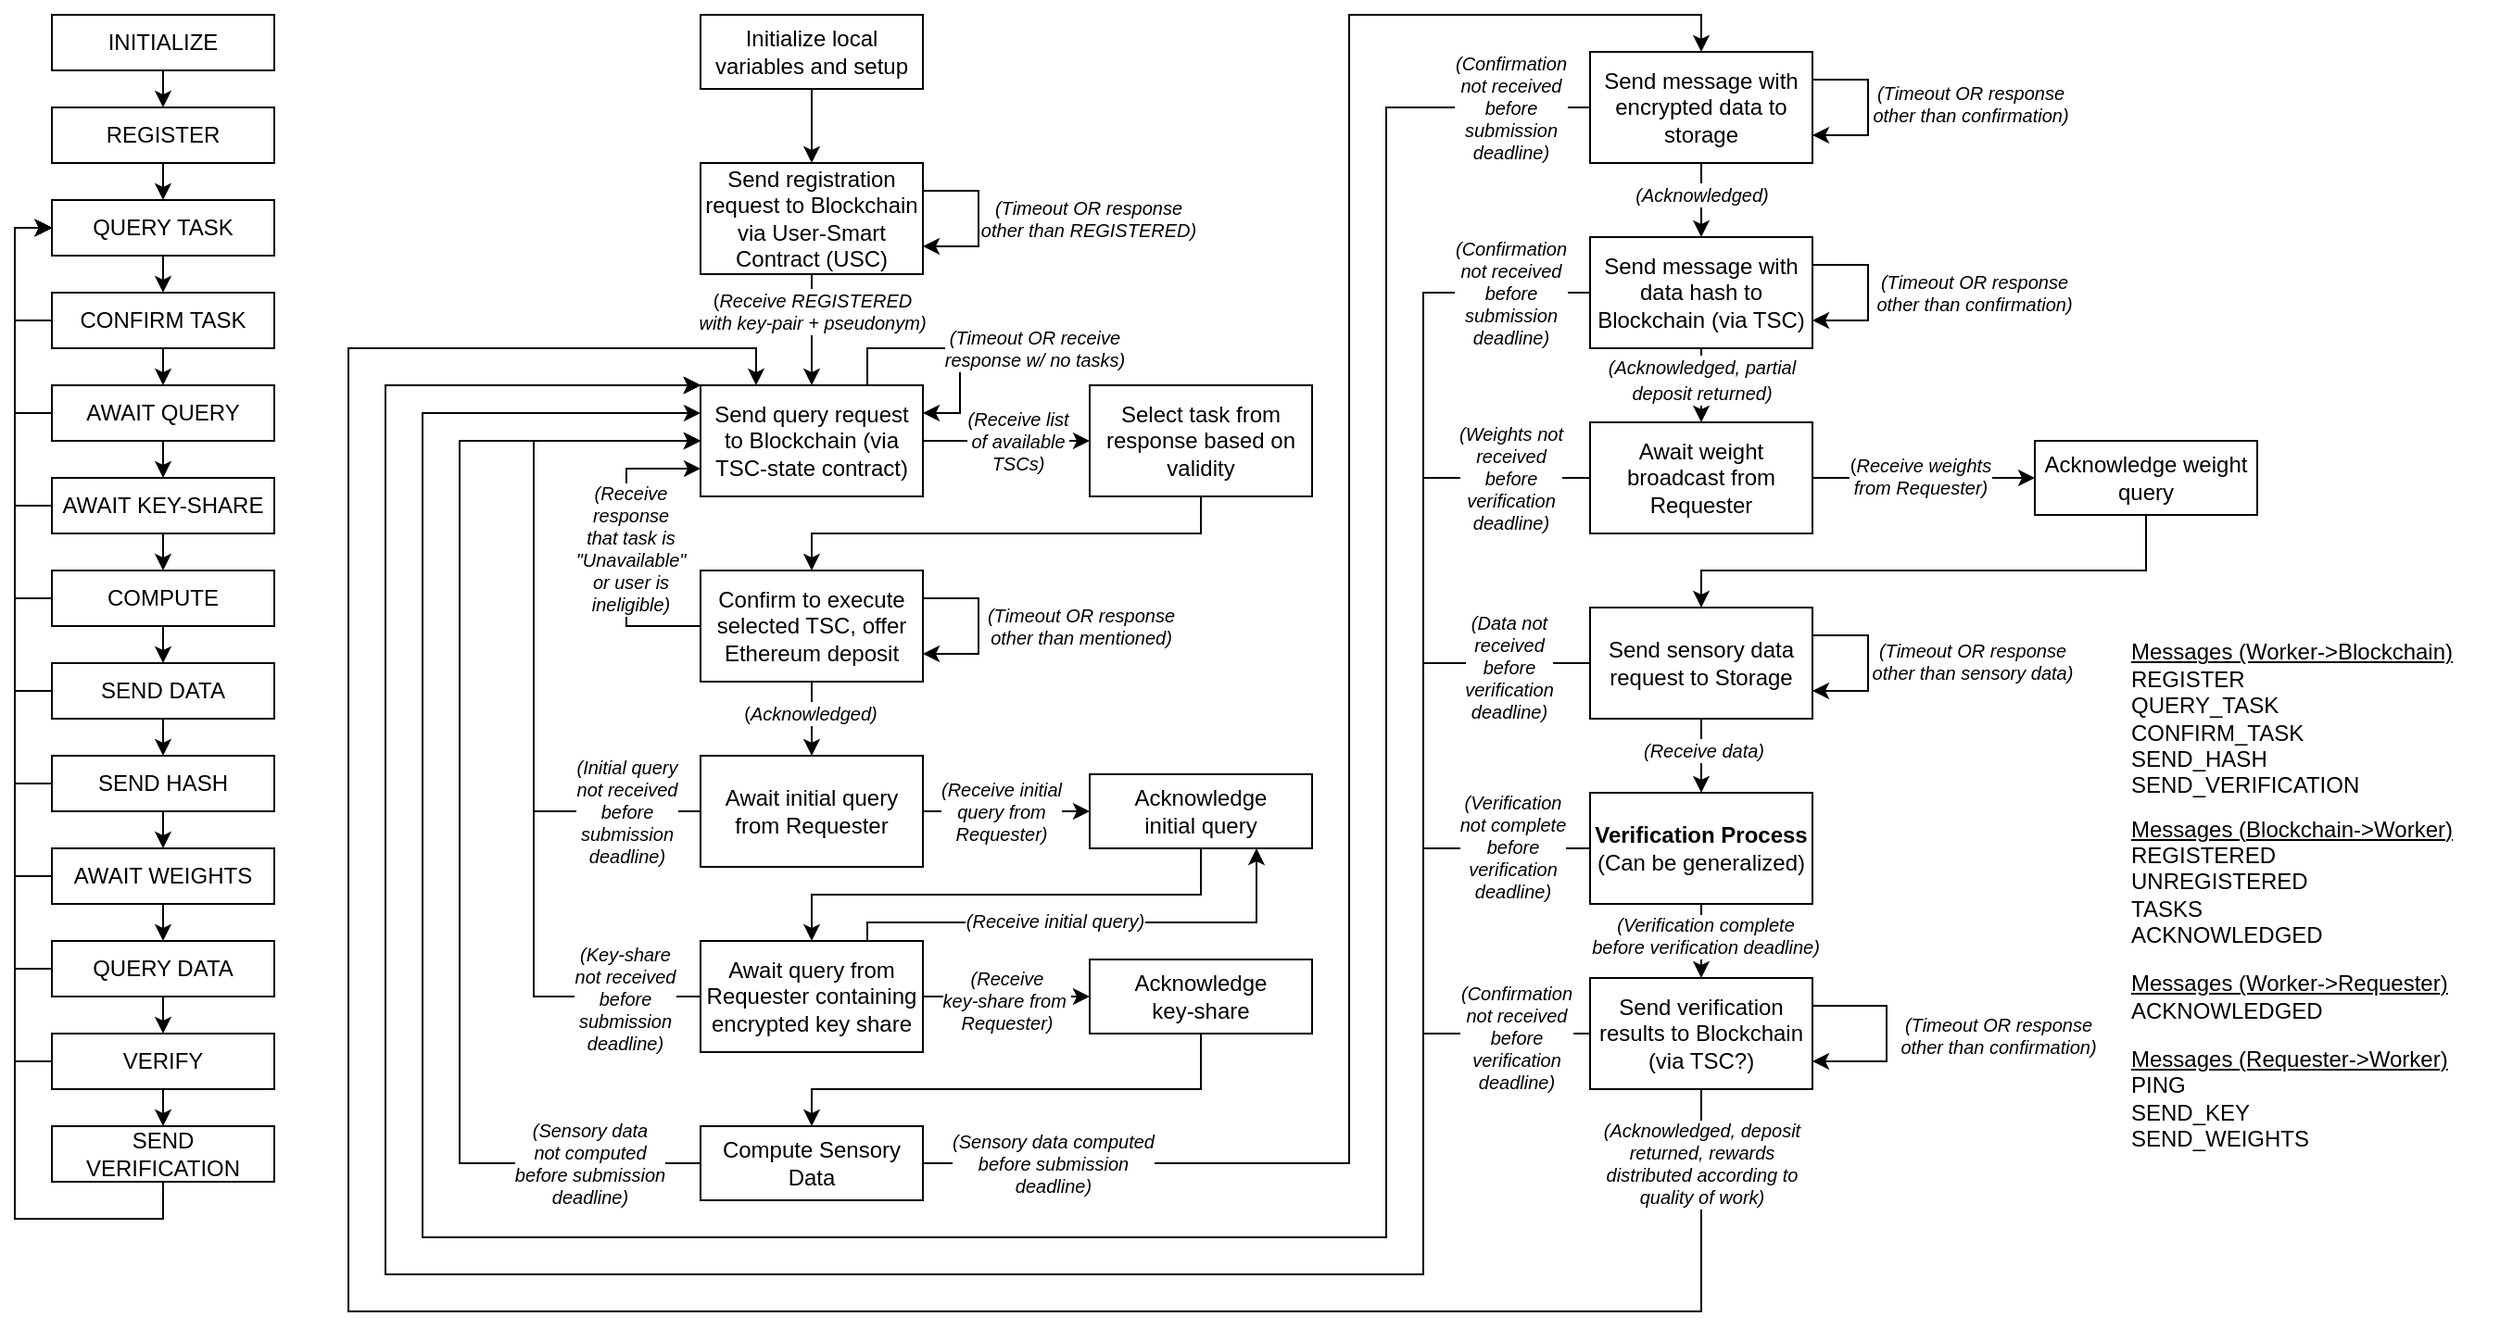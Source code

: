 <mxfile version="23.1.3" type="device">
  <diagram name="Page-1" id="bkfuRXXn7F634Q0itgpS">
    <mxGraphModel dx="1434" dy="746" grid="1" gridSize="10" guides="1" tooltips="1" connect="1" arrows="1" fold="1" page="1" pageScale="1" pageWidth="850" pageHeight="1100" math="0" shadow="0">
      <root>
        <mxCell id="0" />
        <mxCell id="1" parent="0" />
        <mxCell id="Ztz0KvG_AUk8K8EOmz-n-13" style="edgeStyle=orthogonalEdgeStyle;rounded=0;orthogonalLoop=1;jettySize=auto;html=1;exitX=0.5;exitY=1;exitDx=0;exitDy=0;entryX=0.5;entryY=0;entryDx=0;entryDy=0;" parent="1" source="Ztz0KvG_AUk8K8EOmz-n-1" target="Ztz0KvG_AUk8K8EOmz-n-2" edge="1">
          <mxGeometry relative="1" as="geometry" />
        </mxCell>
        <mxCell id="Ztz0KvG_AUk8K8EOmz-n-1" value="INITIALIZE" style="rounded=0;whiteSpace=wrap;html=1;" parent="1" vertex="1">
          <mxGeometry x="40" y="20" width="120" height="30" as="geometry" />
        </mxCell>
        <mxCell id="Ztz0KvG_AUk8K8EOmz-n-14" style="edgeStyle=orthogonalEdgeStyle;rounded=0;orthogonalLoop=1;jettySize=auto;html=1;exitX=0.5;exitY=1;exitDx=0;exitDy=0;entryX=0.5;entryY=0;entryDx=0;entryDy=0;" parent="1" source="Ztz0KvG_AUk8K8EOmz-n-2" target="Ztz0KvG_AUk8K8EOmz-n-3" edge="1">
          <mxGeometry relative="1" as="geometry" />
        </mxCell>
        <mxCell id="Ztz0KvG_AUk8K8EOmz-n-2" value="REGISTER" style="rounded=0;whiteSpace=wrap;html=1;" parent="1" vertex="1">
          <mxGeometry x="40" y="70" width="120" height="30" as="geometry" />
        </mxCell>
        <mxCell id="Ztz0KvG_AUk8K8EOmz-n-15" style="edgeStyle=orthogonalEdgeStyle;rounded=0;orthogonalLoop=1;jettySize=auto;html=1;exitX=0.5;exitY=1;exitDx=0;exitDy=0;entryX=0.5;entryY=0;entryDx=0;entryDy=0;" parent="1" source="Ztz0KvG_AUk8K8EOmz-n-3" edge="1">
          <mxGeometry relative="1" as="geometry">
            <mxPoint x="100.0" y="170" as="targetPoint" />
          </mxGeometry>
        </mxCell>
        <mxCell id="Ztz0KvG_AUk8K8EOmz-n-3" value="QUERY TASK" style="rounded=0;whiteSpace=wrap;html=1;" parent="1" vertex="1">
          <mxGeometry x="40" y="120" width="120" height="30" as="geometry" />
        </mxCell>
        <mxCell id="Ztz0KvG_AUk8K8EOmz-n-17" style="edgeStyle=orthogonalEdgeStyle;rounded=0;orthogonalLoop=1;jettySize=auto;html=1;exitX=0.5;exitY=1;exitDx=0;exitDy=0;entryX=0.5;entryY=0;entryDx=0;entryDy=0;" parent="1" source="Ztz0KvG_AUk8K8EOmz-n-5" target="Ztz0KvG_AUk8K8EOmz-n-6" edge="1">
          <mxGeometry relative="1" as="geometry" />
        </mxCell>
        <mxCell id="Ztz0KvG_AUk8K8EOmz-n-211" style="edgeStyle=orthogonalEdgeStyle;rounded=0;orthogonalLoop=1;jettySize=auto;html=1;exitX=0;exitY=0.5;exitDx=0;exitDy=0;entryX=0;entryY=0.5;entryDx=0;entryDy=0;" parent="1" source="Ztz0KvG_AUk8K8EOmz-n-5" target="Ztz0KvG_AUk8K8EOmz-n-3" edge="1">
          <mxGeometry relative="1" as="geometry" />
        </mxCell>
        <mxCell id="Ztz0KvG_AUk8K8EOmz-n-5" value="CONFIRM TASK" style="rounded=0;whiteSpace=wrap;html=1;" parent="1" vertex="1">
          <mxGeometry x="40" y="170" width="120" height="30" as="geometry" />
        </mxCell>
        <mxCell id="Ztz0KvG_AUk8K8EOmz-n-18" style="edgeStyle=orthogonalEdgeStyle;rounded=0;orthogonalLoop=1;jettySize=auto;html=1;exitX=0.5;exitY=1;exitDx=0;exitDy=0;entryX=0.5;entryY=0;entryDx=0;entryDy=0;" parent="1" source="Ztz0KvG_AUk8K8EOmz-n-6" edge="1">
          <mxGeometry relative="1" as="geometry">
            <mxPoint x="100" y="270" as="targetPoint" />
          </mxGeometry>
        </mxCell>
        <mxCell id="Ztz0KvG_AUk8K8EOmz-n-212" style="edgeStyle=orthogonalEdgeStyle;rounded=0;orthogonalLoop=1;jettySize=auto;html=1;exitX=0;exitY=0.5;exitDx=0;exitDy=0;entryX=0;entryY=0.5;entryDx=0;entryDy=0;" parent="1" source="Ztz0KvG_AUk8K8EOmz-n-6" target="Ztz0KvG_AUk8K8EOmz-n-3" edge="1">
          <mxGeometry relative="1" as="geometry" />
        </mxCell>
        <mxCell id="Ztz0KvG_AUk8K8EOmz-n-6" value="AWAIT QUERY" style="rounded=0;whiteSpace=wrap;html=1;" parent="1" vertex="1">
          <mxGeometry x="40" y="220" width="120" height="30" as="geometry" />
        </mxCell>
        <mxCell id="Ztz0KvG_AUk8K8EOmz-n-36" value="" style="edgeStyle=orthogonalEdgeStyle;rounded=0;orthogonalLoop=1;jettySize=auto;html=1;" parent="1" source="Ztz0KvG_AUk8K8EOmz-n-24" target="Ztz0KvG_AUk8K8EOmz-n-25" edge="1">
          <mxGeometry relative="1" as="geometry" />
        </mxCell>
        <mxCell id="Ztz0KvG_AUk8K8EOmz-n-24" value="Initialize local variables and setup" style="rounded=0;whiteSpace=wrap;html=1;" parent="1" vertex="1">
          <mxGeometry x="390" y="20" width="120" height="40" as="geometry" />
        </mxCell>
        <mxCell id="Ztz0KvG_AUk8K8EOmz-n-32" value="" style="edgeStyle=orthogonalEdgeStyle;rounded=0;orthogonalLoop=1;jettySize=auto;html=1;" parent="1" source="Ztz0KvG_AUk8K8EOmz-n-25" target="Ztz0KvG_AUk8K8EOmz-n-26" edge="1">
          <mxGeometry relative="1" as="geometry" />
        </mxCell>
        <mxCell id="Ztz0KvG_AUk8K8EOmz-n-33" value="&lt;div&gt;&lt;font style=&quot;font-size: 10px;&quot;&gt;(&lt;i&gt;Receive REGISTERED&lt;br&gt;&lt;/i&gt;&lt;/font&gt;&lt;/div&gt;&lt;div style=&quot;font-size: 10px;&quot;&gt;&lt;font style=&quot;font-size: 10px;&quot;&gt;&lt;i&gt;with key-pair + pseudonym)&lt;/i&gt;&lt;/font&gt;&lt;/div&gt;" style="edgeLabel;html=1;align=center;verticalAlign=middle;resizable=0;points=[];" parent="Ztz0KvG_AUk8K8EOmz-n-32" vertex="1" connectable="0">
          <mxGeometry x="0.15" y="-1" relative="1" as="geometry">
            <mxPoint x="1" y="-15" as="offset" />
          </mxGeometry>
        </mxCell>
        <mxCell id="Ztz0KvG_AUk8K8EOmz-n-25" value="Send registration request to Blockchain via User-Smart Contract (USC)" style="rounded=0;whiteSpace=wrap;html=1;" parent="1" vertex="1">
          <mxGeometry x="390" y="100" width="120" height="60" as="geometry" />
        </mxCell>
        <mxCell id="Ztz0KvG_AUk8K8EOmz-n-44" value="" style="edgeStyle=orthogonalEdgeStyle;rounded=0;orthogonalLoop=1;jettySize=auto;html=1;" parent="1" source="Ztz0KvG_AUk8K8EOmz-n-26" target="Ztz0KvG_AUk8K8EOmz-n-43" edge="1">
          <mxGeometry relative="1" as="geometry" />
        </mxCell>
        <mxCell id="Ztz0KvG_AUk8K8EOmz-n-46" value="&lt;div style=&quot;font-size: 10px;&quot;&gt;&lt;i&gt;&lt;font style=&quot;font-size: 10px;&quot;&gt;(Receive list &lt;br&gt;&lt;/font&gt;&lt;/i&gt;&lt;/div&gt;&lt;div style=&quot;font-size: 10px;&quot;&gt;&lt;i&gt;&lt;font style=&quot;font-size: 10px;&quot;&gt;of available &lt;br&gt;&lt;/font&gt;&lt;/i&gt;&lt;/div&gt;&lt;div style=&quot;font-size: 10px;&quot;&gt;&lt;i&gt;&lt;font style=&quot;font-size: 10px;&quot;&gt;TSCs)&lt;/font&gt;&lt;/i&gt;&lt;/div&gt;" style="edgeLabel;html=1;align=center;verticalAlign=middle;resizable=0;points=[];" parent="Ztz0KvG_AUk8K8EOmz-n-44" vertex="1" connectable="0">
          <mxGeometry x="-0.219" relative="1" as="geometry">
            <mxPoint x="16" as="offset" />
          </mxGeometry>
        </mxCell>
        <mxCell id="Ztz0KvG_AUk8K8EOmz-n-26" value="Send query request to Blockchain (via TSC-state contract)" style="rounded=0;whiteSpace=wrap;html=1;" parent="1" vertex="1">
          <mxGeometry x="390" y="220" width="120" height="60" as="geometry" />
        </mxCell>
        <mxCell id="Ztz0KvG_AUk8K8EOmz-n-50" style="edgeStyle=orthogonalEdgeStyle;rounded=0;orthogonalLoop=1;jettySize=auto;html=1;exitX=0;exitY=0.5;exitDx=0;exitDy=0;entryX=0;entryY=0.75;entryDx=0;entryDy=0;" parent="1" source="Ztz0KvG_AUk8K8EOmz-n-27" target="Ztz0KvG_AUk8K8EOmz-n-26" edge="1">
          <mxGeometry relative="1" as="geometry">
            <mxPoint x="410" y="350" as="sourcePoint" />
            <mxPoint x="410" y="250" as="targetPoint" />
            <Array as="points">
              <mxPoint x="350" y="350" />
              <mxPoint x="350" y="265" />
            </Array>
          </mxGeometry>
        </mxCell>
        <mxCell id="Ztz0KvG_AUk8K8EOmz-n-51" value="&lt;div style=&quot;font-size: 10px;&quot;&gt;&lt;i&gt;&lt;font style=&quot;font-size: 10px;&quot;&gt;(Receive&lt;/font&gt;&lt;/i&gt;&lt;/div&gt;&lt;div style=&quot;font-size: 10px;&quot;&gt;&lt;i&gt;&lt;font style=&quot;font-size: 10px;&quot;&gt;response&lt;br&gt;&lt;/font&gt;&lt;/i&gt;&lt;/div&gt;&lt;div style=&quot;font-size: 10px;&quot;&gt;&lt;i&gt;&lt;font style=&quot;font-size: 10px;&quot;&gt;that task is&lt;/font&gt;&lt;/i&gt;&lt;/div&gt;&lt;div style=&quot;font-size: 10px;&quot;&gt;&lt;i&gt;&lt;font style=&quot;font-size: 10px;&quot;&gt;&quot;Unavailable&quot;&lt;/font&gt;&lt;/i&gt;&lt;/div&gt;&lt;div style=&quot;font-size: 10px;&quot;&gt;&lt;i&gt;&lt;font style=&quot;font-size: 10px;&quot;&gt;or user is&lt;/font&gt;&lt;/i&gt;&lt;/div&gt;&lt;div style=&quot;font-size: 10px;&quot;&gt;&lt;i&gt;&lt;font style=&quot;font-size: 10px;&quot;&gt;ineligible)&lt;br&gt;&lt;/font&gt;&lt;/i&gt;&lt;/div&gt;" style="edgeLabel;html=1;align=center;verticalAlign=middle;resizable=0;points=[];" parent="Ztz0KvG_AUk8K8EOmz-n-50" vertex="1" connectable="0">
          <mxGeometry x="-0.004" y="-2" relative="1" as="geometry">
            <mxPoint as="offset" />
          </mxGeometry>
        </mxCell>
        <mxCell id="Ztz0KvG_AUk8K8EOmz-n-58" style="edgeStyle=orthogonalEdgeStyle;rounded=0;orthogonalLoop=1;jettySize=auto;html=1;exitX=0.5;exitY=1;exitDx=0;exitDy=0;entryX=0.5;entryY=0;entryDx=0;entryDy=0;" parent="1" source="Ztz0KvG_AUk8K8EOmz-n-27" edge="1">
          <mxGeometry relative="1" as="geometry">
            <mxPoint x="450" y="420" as="targetPoint" />
          </mxGeometry>
        </mxCell>
        <mxCell id="Ztz0KvG_AUk8K8EOmz-n-61" value="&lt;div&gt;&lt;font style=&quot;font-size: 10px;&quot;&gt;(&lt;i&gt;Acknowledged)&lt;/i&gt;&lt;/font&gt;&lt;/div&gt;" style="edgeLabel;html=1;align=center;verticalAlign=middle;resizable=0;points=[];" parent="Ztz0KvG_AUk8K8EOmz-n-58" vertex="1" connectable="0">
          <mxGeometry x="-0.365" y="-1" relative="1" as="geometry">
            <mxPoint y="4" as="offset" />
          </mxGeometry>
        </mxCell>
        <mxCell id="Ztz0KvG_AUk8K8EOmz-n-27" value="Confirm to execute selected TSC, offer Ethereum deposit" style="rounded=0;whiteSpace=wrap;html=1;" parent="1" vertex="1">
          <mxGeometry x="390" y="320" width="120" height="60" as="geometry" />
        </mxCell>
        <mxCell id="Ztz0KvG_AUk8K8EOmz-n-34" style="edgeStyle=orthogonalEdgeStyle;rounded=0;orthogonalLoop=1;jettySize=auto;html=1;exitX=1;exitY=0.25;exitDx=0;exitDy=0;entryX=1;entryY=0.75;entryDx=0;entryDy=0;" parent="1" source="Ztz0KvG_AUk8K8EOmz-n-25" target="Ztz0KvG_AUk8K8EOmz-n-25" edge="1">
          <mxGeometry relative="1" as="geometry">
            <Array as="points">
              <mxPoint x="540" y="115" />
              <mxPoint x="540" y="145" />
            </Array>
          </mxGeometry>
        </mxCell>
        <mxCell id="Ztz0KvG_AUk8K8EOmz-n-35" value="&lt;div style=&quot;font-size: 10px;&quot;&gt;&lt;font style=&quot;font-size: 10px;&quot;&gt;&lt;i&gt;(Timeout OR response &lt;br&gt;&lt;/i&gt;&lt;/font&gt;&lt;/div&gt;&lt;div style=&quot;font-size: 10px;&quot;&gt;&lt;font style=&quot;font-size: 10px;&quot;&gt;&lt;i&gt;other than REGISTERED)&lt;br&gt;&lt;/i&gt;&lt;/font&gt;&lt;/div&gt;" style="edgeLabel;html=1;align=center;verticalAlign=middle;resizable=0;points=[];" parent="Ztz0KvG_AUk8K8EOmz-n-34" vertex="1" connectable="0">
          <mxGeometry x="-0.011" y="1" relative="1" as="geometry">
            <mxPoint x="58" as="offset" />
          </mxGeometry>
        </mxCell>
        <mxCell id="Ztz0KvG_AUk8K8EOmz-n-41" style="edgeStyle=orthogonalEdgeStyle;rounded=0;orthogonalLoop=1;jettySize=auto;html=1;exitX=0.75;exitY=0;exitDx=0;exitDy=0;entryX=1;entryY=0.25;entryDx=0;entryDy=0;" parent="1" source="Ztz0KvG_AUk8K8EOmz-n-26" target="Ztz0KvG_AUk8K8EOmz-n-26" edge="1">
          <mxGeometry relative="1" as="geometry">
            <Array as="points">
              <mxPoint x="480" y="200" />
              <mxPoint x="530" y="200" />
              <mxPoint x="530" y="235" />
            </Array>
          </mxGeometry>
        </mxCell>
        <mxCell id="Ztz0KvG_AUk8K8EOmz-n-42" value="&lt;div style=&quot;font-size: 10px;&quot;&gt;&lt;i&gt;&lt;font style=&quot;font-size: 10px;&quot;&gt;(Timeout OR receive&lt;br&gt;&lt;/font&gt;&lt;/i&gt;&lt;/div&gt;&lt;div style=&quot;font-size: 10px;&quot;&gt;&lt;i&gt;&lt;font style=&quot;font-size: 10px;&quot;&gt;response w/ no tasks)&lt;br&gt;&lt;/font&gt;&lt;/i&gt;&lt;/div&gt;" style="edgeLabel;html=1;align=center;verticalAlign=middle;resizable=0;points=[];" parent="Ztz0KvG_AUk8K8EOmz-n-41" vertex="1" connectable="0">
          <mxGeometry x="0.34" y="-4" relative="1" as="geometry">
            <mxPoint x="44" y="-14" as="offset" />
          </mxGeometry>
        </mxCell>
        <mxCell id="Ztz0KvG_AUk8K8EOmz-n-45" style="edgeStyle=orthogonalEdgeStyle;rounded=0;orthogonalLoop=1;jettySize=auto;html=1;exitX=0.5;exitY=1;exitDx=0;exitDy=0;entryX=0.5;entryY=0;entryDx=0;entryDy=0;" parent="1" source="Ztz0KvG_AUk8K8EOmz-n-43" target="Ztz0KvG_AUk8K8EOmz-n-27" edge="1">
          <mxGeometry relative="1" as="geometry" />
        </mxCell>
        <mxCell id="Ztz0KvG_AUk8K8EOmz-n-43" value="Select task from response based on validity" style="whiteSpace=wrap;html=1;rounded=0;" parent="1" vertex="1">
          <mxGeometry x="600" y="220" width="120" height="60" as="geometry" />
        </mxCell>
        <mxCell id="Ztz0KvG_AUk8K8EOmz-n-55" style="edgeStyle=orthogonalEdgeStyle;rounded=0;orthogonalLoop=1;jettySize=auto;html=1;exitX=1;exitY=0.25;exitDx=0;exitDy=0;entryX=1;entryY=0.75;entryDx=0;entryDy=0;" parent="1" source="Ztz0KvG_AUk8K8EOmz-n-27" target="Ztz0KvG_AUk8K8EOmz-n-27" edge="1">
          <mxGeometry relative="1" as="geometry">
            <Array as="points">
              <mxPoint x="540" y="335" />
              <mxPoint x="540" y="365" />
            </Array>
          </mxGeometry>
        </mxCell>
        <mxCell id="Ztz0KvG_AUk8K8EOmz-n-56" value="&lt;div style=&quot;font-size: 10px;&quot;&gt;&lt;font style=&quot;font-size: 10px;&quot;&gt;&lt;i&gt;(Timeout OR response &lt;br&gt;&lt;/i&gt;&lt;/font&gt;&lt;/div&gt;&lt;div style=&quot;font-size: 10px;&quot;&gt;&lt;font style=&quot;font-size: 10px;&quot;&gt;&lt;i&gt;other than mentioned)&lt;br&gt;&lt;/i&gt;&lt;/font&gt;&lt;/div&gt;" style="edgeLabel;html=1;align=center;verticalAlign=middle;resizable=0;points=[];" parent="Ztz0KvG_AUk8K8EOmz-n-55" vertex="1" connectable="0">
          <mxGeometry x="0.007" y="1" relative="1" as="geometry">
            <mxPoint x="54" y="-1" as="offset" />
          </mxGeometry>
        </mxCell>
        <mxCell id="Ztz0KvG_AUk8K8EOmz-n-142" style="edgeStyle=orthogonalEdgeStyle;rounded=0;orthogonalLoop=1;jettySize=auto;html=1;exitX=1;exitY=0.5;exitDx=0;exitDy=0;entryX=0;entryY=0.5;entryDx=0;entryDy=0;" parent="1" source="Ztz0KvG_AUk8K8EOmz-n-62" target="Ztz0KvG_AUk8K8EOmz-n-141" edge="1">
          <mxGeometry relative="1" as="geometry" />
        </mxCell>
        <mxCell id="Ztz0KvG_AUk8K8EOmz-n-143" value="&lt;div style=&quot;font-size: 10px;&quot;&gt;&lt;font style=&quot;font-size: 10px;&quot;&gt;&lt;i&gt;(Receive initial&lt;br&gt;&lt;/i&gt;&lt;/font&gt;&lt;/div&gt;&lt;div style=&quot;font-size: 10px;&quot;&gt;&lt;font style=&quot;font-size: 10px;&quot;&gt;&lt;i&gt;query from&lt;/i&gt;&lt;/font&gt;&lt;/div&gt;&lt;div style=&quot;font-size: 10px;&quot;&gt;&lt;font style=&quot;font-size: 10px;&quot;&gt;&lt;i&gt;Requester)&lt;br&gt;&lt;/i&gt;&lt;/font&gt;&lt;/div&gt;" style="edgeLabel;html=1;align=center;verticalAlign=middle;resizable=0;points=[];" parent="Ztz0KvG_AUk8K8EOmz-n-142" vertex="1" connectable="0">
          <mxGeometry x="-0.289" y="-1" relative="1" as="geometry">
            <mxPoint x="10" y="-1" as="offset" />
          </mxGeometry>
        </mxCell>
        <mxCell id="Ztz0KvG_AUk8K8EOmz-n-151" style="edgeStyle=orthogonalEdgeStyle;rounded=0;orthogonalLoop=1;jettySize=auto;html=1;exitX=0;exitY=0.5;exitDx=0;exitDy=0;entryX=0;entryY=0.5;entryDx=0;entryDy=0;" parent="1" source="Ztz0KvG_AUk8K8EOmz-n-62" target="Ztz0KvG_AUk8K8EOmz-n-26" edge="1">
          <mxGeometry relative="1" as="geometry">
            <Array as="points">
              <mxPoint x="300" y="450" />
              <mxPoint x="300" y="250" />
            </Array>
          </mxGeometry>
        </mxCell>
        <mxCell id="Ztz0KvG_AUk8K8EOmz-n-62" value="&lt;div&gt;Await initial query from Requester&lt;br&gt;&lt;/div&gt;" style="rounded=0;whiteSpace=wrap;html=1;" parent="1" vertex="1">
          <mxGeometry x="390" y="420" width="120" height="60" as="geometry" />
        </mxCell>
        <mxCell id="Ztz0KvG_AUk8K8EOmz-n-122" style="edgeStyle=orthogonalEdgeStyle;rounded=0;orthogonalLoop=1;jettySize=auto;html=1;exitX=1;exitY=0.5;exitDx=0;exitDy=0;entryX=0.5;entryY=0;entryDx=0;entryDy=0;" parent="1" source="Ztz0KvG_AUk8K8EOmz-n-72" target="Ztz0KvG_AUk8K8EOmz-n-75" edge="1">
          <mxGeometry relative="1" as="geometry">
            <Array as="points">
              <mxPoint x="740" y="640" />
              <mxPoint x="740" y="20" />
              <mxPoint x="930" y="20" />
            </Array>
          </mxGeometry>
        </mxCell>
        <mxCell id="Ztz0KvG_AUk8K8EOmz-n-163" value="&lt;div style=&quot;font-size: 10px;&quot;&gt;&lt;font style=&quot;font-size: 10px;&quot;&gt;&lt;i&gt;(Sensory data computed &lt;br&gt;&lt;/i&gt;&lt;/font&gt;&lt;/div&gt;&lt;div style=&quot;font-size: 10px;&quot;&gt;&lt;font style=&quot;font-size: 10px;&quot;&gt;&lt;i&gt;before submission&lt;/i&gt;&lt;/font&gt;&lt;/div&gt;&lt;div style=&quot;font-size: 10px;&quot;&gt;&lt;font style=&quot;font-size: 10px;&quot;&gt;&lt;i&gt;deadline)&lt;br&gt;&lt;/i&gt;&lt;/font&gt;&lt;/div&gt;" style="edgeLabel;html=1;align=center;verticalAlign=middle;resizable=0;points=[];" parent="Ztz0KvG_AUk8K8EOmz-n-122" vertex="1" connectable="0">
          <mxGeometry x="-0.864" y="-1" relative="1" as="geometry">
            <mxPoint x="-2" y="-1" as="offset" />
          </mxGeometry>
        </mxCell>
        <mxCell id="Ztz0KvG_AUk8K8EOmz-n-161" style="edgeStyle=orthogonalEdgeStyle;rounded=0;orthogonalLoop=1;jettySize=auto;html=1;exitX=0;exitY=0.5;exitDx=0;exitDy=0;entryX=0;entryY=0.5;entryDx=0;entryDy=0;" parent="1" source="Ztz0KvG_AUk8K8EOmz-n-72" target="Ztz0KvG_AUk8K8EOmz-n-26" edge="1">
          <mxGeometry relative="1" as="geometry">
            <Array as="points">
              <mxPoint x="260" y="640" />
              <mxPoint x="260" y="250" />
            </Array>
          </mxGeometry>
        </mxCell>
        <mxCell id="Ztz0KvG_AUk8K8EOmz-n-162" value="&lt;div style=&quot;font-size: 10px;&quot;&gt;&lt;font style=&quot;font-size: 10px;&quot;&gt;&lt;i&gt;(Sensory data &lt;br&gt;&lt;/i&gt;&lt;/font&gt;&lt;/div&gt;&lt;div style=&quot;font-size: 10px;&quot;&gt;&lt;font style=&quot;font-size: 10px;&quot;&gt;&lt;i&gt;not computed&lt;/i&gt;&lt;/font&gt;&lt;/div&gt;&lt;div style=&quot;font-size: 10px;&quot;&gt;&lt;font style=&quot;font-size: 10px;&quot;&gt;&lt;i&gt;before submission&lt;/i&gt;&lt;/font&gt;&lt;/div&gt;&lt;div style=&quot;font-size: 10px;&quot;&gt;&lt;font style=&quot;font-size: 10px;&quot;&gt;&lt;i&gt;deadline)&lt;br&gt;&lt;/i&gt;&lt;/font&gt;&lt;/div&gt;" style="edgeLabel;html=1;align=center;verticalAlign=middle;resizable=0;points=[];" parent="Ztz0KvG_AUk8K8EOmz-n-161" vertex="1" connectable="0">
          <mxGeometry x="0.098" y="-1" relative="1" as="geometry">
            <mxPoint x="69" y="227" as="offset" />
          </mxGeometry>
        </mxCell>
        <mxCell id="Ztz0KvG_AUk8K8EOmz-n-72" value="Compute Sensory Data" style="rounded=0;whiteSpace=wrap;html=1;" parent="1" vertex="1">
          <mxGeometry x="390" y="620" width="120" height="40" as="geometry" />
        </mxCell>
        <mxCell id="Ztz0KvG_AUk8K8EOmz-n-84" style="edgeStyle=orthogonalEdgeStyle;rounded=0;orthogonalLoop=1;jettySize=auto;html=1;exitX=0.5;exitY=1;exitDx=0;exitDy=0;entryX=0.5;entryY=0;entryDx=0;entryDy=0;" parent="1" source="Ztz0KvG_AUk8K8EOmz-n-75" target="Ztz0KvG_AUk8K8EOmz-n-83" edge="1">
          <mxGeometry relative="1" as="geometry" />
        </mxCell>
        <mxCell id="Ztz0KvG_AUk8K8EOmz-n-85" value="&lt;div&gt;&lt;font style=&quot;font-size: 10px;&quot;&gt;&lt;i&gt;(Acknowledged)&lt;br&gt;&lt;/i&gt;&lt;/font&gt;&lt;/div&gt;" style="edgeLabel;html=1;align=center;verticalAlign=middle;resizable=0;points=[];" parent="Ztz0KvG_AUk8K8EOmz-n-84" vertex="1" connectable="0">
          <mxGeometry x="-0.019" y="-2" relative="1" as="geometry">
            <mxPoint x="2" y="-3" as="offset" />
          </mxGeometry>
        </mxCell>
        <mxCell id="Ztz0KvG_AUk8K8EOmz-n-165" style="edgeStyle=orthogonalEdgeStyle;rounded=0;orthogonalLoop=1;jettySize=auto;html=1;exitX=0;exitY=0.5;exitDx=0;exitDy=0;entryX=0;entryY=0.25;entryDx=0;entryDy=0;" parent="1" source="Ztz0KvG_AUk8K8EOmz-n-75" target="Ztz0KvG_AUk8K8EOmz-n-26" edge="1">
          <mxGeometry relative="1" as="geometry">
            <Array as="points">
              <mxPoint x="760" y="70" />
              <mxPoint x="760" y="680" />
              <mxPoint x="240" y="680" />
              <mxPoint x="240" y="235" />
            </Array>
          </mxGeometry>
        </mxCell>
        <mxCell id="Ztz0KvG_AUk8K8EOmz-n-166" value="&lt;div style=&quot;font-size: 10px;&quot;&gt;&lt;font style=&quot;font-size: 10px;&quot;&gt;&lt;i&gt;(Confirmation&lt;/i&gt;&lt;/font&gt;&lt;/div&gt;&lt;div style=&quot;font-size: 10px;&quot;&gt;&lt;font style=&quot;font-size: 10px;&quot;&gt;&lt;i&gt;not received&lt;/i&gt;&lt;/font&gt;&lt;/div&gt;&lt;div style=&quot;font-size: 10px;&quot;&gt;&lt;font style=&quot;font-size: 10px;&quot;&gt;&lt;i&gt;before&lt;/i&gt;&lt;/font&gt;&lt;/div&gt;&lt;div style=&quot;font-size: 10px;&quot;&gt;&lt;font style=&quot;font-size: 10px;&quot;&gt;&lt;i&gt;submission&lt;/i&gt;&lt;/font&gt;&lt;/div&gt;&lt;div style=&quot;font-size: 10px;&quot;&gt;&lt;font style=&quot;font-size: 10px;&quot;&gt;&lt;i&gt;deadline)&lt;br&gt;&lt;/i&gt;&lt;/font&gt;&lt;/div&gt;" style="edgeLabel;html=1;align=center;verticalAlign=middle;resizable=0;points=[];" parent="Ztz0KvG_AUk8K8EOmz-n-165" vertex="1" connectable="0">
          <mxGeometry x="-0.952" y="-3" relative="1" as="geometry">
            <mxPoint x="1" y="3" as="offset" />
          </mxGeometry>
        </mxCell>
        <mxCell id="Ztz0KvG_AUk8K8EOmz-n-75" value="Send message with encrypted data to storage" style="rounded=0;whiteSpace=wrap;html=1;" parent="1" vertex="1">
          <mxGeometry x="870" y="40" width="120" height="60" as="geometry" />
        </mxCell>
        <mxCell id="Ztz0KvG_AUk8K8EOmz-n-78" style="edgeStyle=orthogonalEdgeStyle;rounded=0;orthogonalLoop=1;jettySize=auto;html=1;exitX=1;exitY=0.25;exitDx=0;exitDy=0;entryX=1;entryY=0.75;entryDx=0;entryDy=0;" parent="1" source="Ztz0KvG_AUk8K8EOmz-n-75" target="Ztz0KvG_AUk8K8EOmz-n-75" edge="1">
          <mxGeometry relative="1" as="geometry">
            <Array as="points">
              <mxPoint x="1020" y="55" />
              <mxPoint x="1020" y="85" />
            </Array>
          </mxGeometry>
        </mxCell>
        <mxCell id="Ztz0KvG_AUk8K8EOmz-n-79" value="&lt;div style=&quot;font-size: 10px;&quot;&gt;&lt;font style=&quot;font-size: 10px;&quot;&gt;&lt;i&gt;(Timeout OR response &lt;br&gt;&lt;/i&gt;&lt;/font&gt;&lt;/div&gt;&lt;div style=&quot;font-size: 10px;&quot;&gt;&lt;font style=&quot;font-size: 10px;&quot;&gt;&lt;i&gt;other than confirmation)&lt;br&gt;&lt;/i&gt;&lt;/font&gt;&lt;/div&gt;" style="edgeLabel;html=1;align=center;verticalAlign=middle;resizable=0;points=[];" parent="Ztz0KvG_AUk8K8EOmz-n-78" vertex="1" connectable="0">
          <mxGeometry x="-0.072" y="1" relative="1" as="geometry">
            <mxPoint x="54" y="1" as="offset" />
          </mxGeometry>
        </mxCell>
        <mxCell id="Ztz0KvG_AUk8K8EOmz-n-89" style="edgeStyle=orthogonalEdgeStyle;rounded=0;orthogonalLoop=1;jettySize=auto;html=1;exitX=0.5;exitY=1;exitDx=0;exitDy=0;entryX=0.5;entryY=0;entryDx=0;entryDy=0;" parent="1" source="Ztz0KvG_AUk8K8EOmz-n-83" target="Ztz0KvG_AUk8K8EOmz-n-88" edge="1">
          <mxGeometry relative="1" as="geometry" />
        </mxCell>
        <mxCell id="Ztz0KvG_AUk8K8EOmz-n-109" value="&lt;div&gt;&lt;font style=&quot;font-size: 10px;&quot;&gt;&lt;i&gt;(Acknowledged, partial&lt;/i&gt;&lt;/font&gt;&lt;/div&gt;&lt;div&gt;&lt;font style=&quot;font-size: 10px;&quot;&gt;&lt;i&gt;deposit returned)&lt;br&gt;&lt;/i&gt;&lt;/font&gt;&lt;/div&gt;" style="edgeLabel;html=1;align=center;verticalAlign=middle;resizable=0;points=[];" parent="Ztz0KvG_AUk8K8EOmz-n-89" vertex="1" connectable="0">
          <mxGeometry x="-0.261" relative="1" as="geometry">
            <mxPoint y="2" as="offset" />
          </mxGeometry>
        </mxCell>
        <mxCell id="Ztz0KvG_AUk8K8EOmz-n-181" style="edgeStyle=orthogonalEdgeStyle;rounded=0;orthogonalLoop=1;jettySize=auto;html=1;exitX=0;exitY=0.5;exitDx=0;exitDy=0;entryX=0;entryY=0;entryDx=0;entryDy=0;" parent="1" source="Ztz0KvG_AUk8K8EOmz-n-83" target="Ztz0KvG_AUk8K8EOmz-n-26" edge="1">
          <mxGeometry relative="1" as="geometry">
            <Array as="points">
              <mxPoint x="780" y="170" />
              <mxPoint x="780" y="700" />
              <mxPoint x="220" y="700" />
              <mxPoint x="220" y="220" />
            </Array>
          </mxGeometry>
        </mxCell>
        <mxCell id="Ztz0KvG_AUk8K8EOmz-n-183" value="&lt;div&gt;&lt;font style=&quot;font-size: 10px;&quot;&gt;&lt;i&gt;(Confirmation&lt;/i&gt;&lt;/font&gt;&lt;/div&gt;&lt;div style=&quot;font-size: 10px;&quot;&gt;&lt;font style=&quot;font-size: 10px;&quot;&gt;&lt;i&gt;not received &lt;br&gt;&lt;/i&gt;&lt;/font&gt;&lt;/div&gt;&lt;div style=&quot;font-size: 10px;&quot;&gt;&lt;font style=&quot;font-size: 10px;&quot;&gt;&lt;i&gt;before&lt;/i&gt;&lt;/font&gt;&lt;/div&gt;&lt;div style=&quot;font-size: 10px;&quot;&gt;&lt;font style=&quot;font-size: 10px;&quot;&gt;&lt;i&gt;submission&lt;/i&gt;&lt;/font&gt;&lt;/div&gt;&lt;div style=&quot;font-size: 10px;&quot;&gt;&lt;font style=&quot;font-size: 10px;&quot;&gt;&lt;i&gt;deadline)&lt;br&gt;&lt;/i&gt;&lt;/font&gt;&lt;/div&gt;" style="edgeLabel;html=1;align=center;verticalAlign=middle;resizable=0;points=[];" parent="Ztz0KvG_AUk8K8EOmz-n-181" vertex="1" connectable="0">
          <mxGeometry x="-0.96" relative="1" as="geometry">
            <mxPoint x="-7" as="offset" />
          </mxGeometry>
        </mxCell>
        <mxCell id="Ztz0KvG_AUk8K8EOmz-n-83" value="Send message with data hash to Blockchain (via TSC)" style="rounded=0;whiteSpace=wrap;html=1;" parent="1" vertex="1">
          <mxGeometry x="870" y="140" width="120" height="60" as="geometry" />
        </mxCell>
        <mxCell id="Ztz0KvG_AUk8K8EOmz-n-86" style="edgeStyle=orthogonalEdgeStyle;rounded=0;orthogonalLoop=1;jettySize=auto;html=1;exitX=1;exitY=0.25;exitDx=0;exitDy=0;entryX=1;entryY=0.75;entryDx=0;entryDy=0;" parent="1" source="Ztz0KvG_AUk8K8EOmz-n-83" target="Ztz0KvG_AUk8K8EOmz-n-83" edge="1">
          <mxGeometry relative="1" as="geometry">
            <Array as="points">
              <mxPoint x="1020" y="155" />
              <mxPoint x="1020" y="185" />
            </Array>
          </mxGeometry>
        </mxCell>
        <mxCell id="Ztz0KvG_AUk8K8EOmz-n-87" value="&lt;div style=&quot;font-size: 10px;&quot;&gt;&lt;font style=&quot;font-size: 10px;&quot;&gt;&lt;i&gt;(Timeout OR response &lt;br&gt;&lt;/i&gt;&lt;/font&gt;&lt;/div&gt;&lt;div style=&quot;font-size: 10px;&quot;&gt;&lt;font style=&quot;font-size: 10px;&quot;&gt;&lt;i&gt;other than confirmation)&lt;br&gt;&lt;/i&gt;&lt;/font&gt;&lt;/div&gt;" style="edgeLabel;html=1;align=center;verticalAlign=middle;resizable=0;points=[];" parent="Ztz0KvG_AUk8K8EOmz-n-86" vertex="1" connectable="0">
          <mxGeometry x="0.041" relative="1" as="geometry">
            <mxPoint x="57" y="-2" as="offset" />
          </mxGeometry>
        </mxCell>
        <mxCell id="Ztz0KvG_AUk8K8EOmz-n-168" style="edgeStyle=orthogonalEdgeStyle;rounded=0;orthogonalLoop=1;jettySize=auto;html=1;exitX=1;exitY=0.5;exitDx=0;exitDy=0;entryX=0;entryY=0.5;entryDx=0;entryDy=0;" parent="1" source="Ztz0KvG_AUk8K8EOmz-n-88" target="Ztz0KvG_AUk8K8EOmz-n-167" edge="1">
          <mxGeometry relative="1" as="geometry" />
        </mxCell>
        <mxCell id="Ztz0KvG_AUk8K8EOmz-n-169" value="&lt;div style=&quot;font-size: 10px;&quot;&gt;&lt;font style=&quot;font-size: 10px;&quot;&gt;(&lt;i&gt;Receive weights&lt;/i&gt;&lt;/font&gt;&lt;/div&gt;&lt;div style=&quot;font-size: 10px;&quot;&gt;&lt;font style=&quot;font-size: 10px;&quot;&gt;&lt;i&gt;from Requester)&lt;br&gt;&lt;/i&gt;&lt;/font&gt;&lt;/div&gt;" style="edgeLabel;html=1;align=center;verticalAlign=middle;resizable=0;points=[];" parent="Ztz0KvG_AUk8K8EOmz-n-168" vertex="1" connectable="0">
          <mxGeometry x="-0.212" y="-1" relative="1" as="geometry">
            <mxPoint x="10" y="-2" as="offset" />
          </mxGeometry>
        </mxCell>
        <mxCell id="Ztz0KvG_AUk8K8EOmz-n-177" style="edgeStyle=orthogonalEdgeStyle;rounded=0;orthogonalLoop=1;jettySize=auto;html=1;exitX=0;exitY=0.5;exitDx=0;exitDy=0;entryX=0;entryY=0;entryDx=0;entryDy=0;" parent="1" source="Ztz0KvG_AUk8K8EOmz-n-88" target="Ztz0KvG_AUk8K8EOmz-n-26" edge="1">
          <mxGeometry relative="1" as="geometry">
            <Array as="points">
              <mxPoint x="780" y="270" />
              <mxPoint x="780" y="700" />
              <mxPoint x="220" y="700" />
              <mxPoint x="220" y="220" />
            </Array>
          </mxGeometry>
        </mxCell>
        <mxCell id="Ztz0KvG_AUk8K8EOmz-n-178" value="&lt;font style=&quot;font-size: 10px;&quot;&gt;&lt;i&gt;(Weights not&lt;/i&gt;&lt;/font&gt;&lt;div style=&quot;font-size: 10px;&quot;&gt;&lt;font style=&quot;font-size: 10px;&quot;&gt;&lt;i&gt;received &lt;br&gt;&lt;/i&gt;&lt;/font&gt;&lt;/div&gt;&lt;div style=&quot;font-size: 10px;&quot;&gt;&lt;font style=&quot;font-size: 10px;&quot;&gt;&lt;i&gt;before&lt;/i&gt;&lt;/font&gt;&lt;/div&gt;&lt;div style=&quot;font-size: 10px;&quot;&gt;&lt;font style=&quot;font-size: 10px;&quot;&gt;&lt;i&gt;verification&lt;/i&gt;&lt;/font&gt;&lt;/div&gt;&lt;div style=&quot;font-size: 10px;&quot;&gt;&lt;font style=&quot;font-size: 10px;&quot;&gt;&lt;i&gt;deadline)&lt;br&gt;&lt;/i&gt;&lt;/font&gt;&lt;/div&gt;" style="edgeLabel;html=1;align=center;verticalAlign=middle;resizable=0;points=[];" parent="Ztz0KvG_AUk8K8EOmz-n-177" vertex="1" connectable="0">
          <mxGeometry x="-0.954" relative="1" as="geometry">
            <mxPoint x="-3" as="offset" />
          </mxGeometry>
        </mxCell>
        <mxCell id="Ztz0KvG_AUk8K8EOmz-n-88" value="Await weight broadcast from Requester" style="rounded=0;whiteSpace=wrap;html=1;" parent="1" vertex="1">
          <mxGeometry x="870" y="240" width="120" height="60" as="geometry" />
        </mxCell>
        <mxCell id="Ztz0KvG_AUk8K8EOmz-n-171" style="edgeStyle=orthogonalEdgeStyle;rounded=0;orthogonalLoop=1;jettySize=auto;html=1;exitX=0.5;exitY=1;exitDx=0;exitDy=0;entryX=0.5;entryY=0;entryDx=0;entryDy=0;" parent="1" source="Ztz0KvG_AUk8K8EOmz-n-103" target="Ztz0KvG_AUk8K8EOmz-n-112" edge="1">
          <mxGeometry relative="1" as="geometry" />
        </mxCell>
        <mxCell id="Ztz0KvG_AUk8K8EOmz-n-172" value="&lt;font style=&quot;font-size: 10px;&quot;&gt;&lt;i&gt;(Receive data)&lt;br&gt;&lt;/i&gt;&lt;/font&gt;" style="edgeLabel;html=1;align=center;verticalAlign=middle;resizable=0;points=[];" parent="Ztz0KvG_AUk8K8EOmz-n-171" vertex="1" connectable="0">
          <mxGeometry x="0.37" y="1" relative="1" as="geometry">
            <mxPoint y="-11" as="offset" />
          </mxGeometry>
        </mxCell>
        <mxCell id="Ztz0KvG_AUk8K8EOmz-n-173" style="edgeStyle=orthogonalEdgeStyle;rounded=0;orthogonalLoop=1;jettySize=auto;html=1;exitX=0;exitY=0.5;exitDx=0;exitDy=0;entryX=0;entryY=0;entryDx=0;entryDy=0;" parent="1" source="Ztz0KvG_AUk8K8EOmz-n-103" target="Ztz0KvG_AUk8K8EOmz-n-26" edge="1">
          <mxGeometry relative="1" as="geometry">
            <mxPoint x="1060" y="369.8" as="targetPoint" />
            <Array as="points">
              <mxPoint x="780" y="370" />
              <mxPoint x="780" y="700" />
              <mxPoint x="220" y="700" />
              <mxPoint x="220" y="220" />
            </Array>
          </mxGeometry>
        </mxCell>
        <mxCell id="Ztz0KvG_AUk8K8EOmz-n-175" value="&lt;div style=&quot;font-size: 10px;&quot;&gt;&lt;font style=&quot;font-size: 10px;&quot;&gt;&lt;i&gt;(Data not&lt;/i&gt;&lt;/font&gt;&lt;/div&gt;&lt;div style=&quot;font-size: 10px;&quot;&gt;&lt;font style=&quot;font-size: 10px;&quot;&gt;&lt;i&gt;received &lt;br&gt;&lt;/i&gt;&lt;/font&gt;&lt;/div&gt;&lt;div style=&quot;font-size: 10px;&quot;&gt;&lt;font style=&quot;font-size: 10px;&quot;&gt;&lt;i&gt;before&lt;/i&gt;&lt;/font&gt;&lt;/div&gt;&lt;div style=&quot;font-size: 10px;&quot;&gt;&lt;font style=&quot;font-size: 10px;&quot;&gt;&lt;i&gt;verification&lt;/i&gt;&lt;/font&gt;&lt;/div&gt;&lt;div style=&quot;font-size: 10px;&quot;&gt;&lt;font style=&quot;font-size: 10px;&quot;&gt;&lt;i&gt;deadline)&lt;br&gt;&lt;/i&gt;&lt;/font&gt;&lt;/div&gt;" style="edgeLabel;html=1;align=center;verticalAlign=middle;resizable=0;points=[];" parent="Ztz0KvG_AUk8K8EOmz-n-173" vertex="1" connectable="0">
          <mxGeometry x="-0.949" y="2" relative="1" as="geometry">
            <mxPoint x="-3" as="offset" />
          </mxGeometry>
        </mxCell>
        <mxCell id="Ztz0KvG_AUk8K8EOmz-n-103" value="Send sensory data request to Storage" style="rounded=0;whiteSpace=wrap;html=1;" parent="1" vertex="1">
          <mxGeometry x="870" y="340" width="120" height="60" as="geometry" />
        </mxCell>
        <mxCell id="Ztz0KvG_AUk8K8EOmz-n-124" value="" style="edgeStyle=orthogonalEdgeStyle;rounded=0;orthogonalLoop=1;jettySize=auto;html=1;" parent="1" source="Ztz0KvG_AUk8K8EOmz-n-112" target="Ztz0KvG_AUk8K8EOmz-n-123" edge="1">
          <mxGeometry relative="1" as="geometry" />
        </mxCell>
        <mxCell id="Ztz0KvG_AUk8K8EOmz-n-189" value="&lt;div style=&quot;font-size: 10px;&quot;&gt;&lt;i&gt;(Verification complete&lt;/i&gt;&lt;/div&gt;&lt;div style=&quot;font-size: 10px;&quot;&gt;&lt;i&gt;&lt;font style=&quot;font-size: 10px;&quot;&gt;before verification deadline)&lt;br&gt;&lt;/font&gt;&lt;/i&gt;&lt;/div&gt;" style="edgeLabel;html=1;align=center;verticalAlign=middle;resizable=0;points=[];" parent="Ztz0KvG_AUk8K8EOmz-n-124" vertex="1" connectable="0">
          <mxGeometry x="-0.136" y="2" relative="1" as="geometry">
            <mxPoint y="-1" as="offset" />
          </mxGeometry>
        </mxCell>
        <mxCell id="Ztz0KvG_AUk8K8EOmz-n-187" style="edgeStyle=orthogonalEdgeStyle;rounded=0;orthogonalLoop=1;jettySize=auto;html=1;exitX=0;exitY=0.5;exitDx=0;exitDy=0;entryX=0;entryY=0;entryDx=0;entryDy=0;" parent="1" source="Ztz0KvG_AUk8K8EOmz-n-112" target="Ztz0KvG_AUk8K8EOmz-n-26" edge="1">
          <mxGeometry relative="1" as="geometry">
            <Array as="points">
              <mxPoint x="780" y="470" />
              <mxPoint x="780" y="700" />
              <mxPoint x="220" y="700" />
              <mxPoint x="220" y="220" />
            </Array>
          </mxGeometry>
        </mxCell>
        <mxCell id="Ztz0KvG_AUk8K8EOmz-n-188" value="&lt;div style=&quot;font-size: 10px;&quot;&gt;&lt;font style=&quot;font-size: 10px;&quot;&gt;&lt;i&gt;(Verification &lt;br&gt;&lt;/i&gt;&lt;/font&gt;&lt;/div&gt;&lt;div style=&quot;font-size: 10px;&quot;&gt;&lt;font style=&quot;font-size: 10px;&quot;&gt;&lt;i&gt;not complete&lt;br&gt;&lt;/i&gt;&lt;/font&gt;&lt;/div&gt;&lt;div style=&quot;font-size: 10px;&quot;&gt;&lt;font style=&quot;font-size: 10px;&quot;&gt;&lt;i&gt;before&lt;/i&gt;&lt;/font&gt;&lt;/div&gt;&lt;div style=&quot;font-size: 10px;&quot;&gt;&lt;font style=&quot;font-size: 10px;&quot;&gt;&lt;i&gt;verification&lt;/i&gt;&lt;/font&gt;&lt;/div&gt;&lt;div style=&quot;font-size: 10px;&quot;&gt;&lt;font style=&quot;font-size: 10px;&quot;&gt;&lt;i&gt;deadline)&lt;br&gt;&lt;/i&gt;&lt;/font&gt;&lt;/div&gt;" style="edgeLabel;html=1;align=center;verticalAlign=middle;resizable=0;points=[];" parent="Ztz0KvG_AUk8K8EOmz-n-187" vertex="1" connectable="0">
          <mxGeometry x="-0.952" y="-1" relative="1" as="geometry">
            <mxPoint x="-6" as="offset" />
          </mxGeometry>
        </mxCell>
        <mxCell id="Ztz0KvG_AUk8K8EOmz-n-112" value="&lt;div&gt;&lt;b&gt;Verification Process&lt;/b&gt;&lt;br&gt;&lt;/div&gt;&lt;div&gt;(Can be generalized) &lt;br&gt;&lt;/div&gt;" style="rounded=0;whiteSpace=wrap;html=1;" parent="1" vertex="1">
          <mxGeometry x="870" y="440" width="120" height="60" as="geometry" />
        </mxCell>
        <mxCell id="Ztz0KvG_AUk8K8EOmz-n-190" style="edgeStyle=orthogonalEdgeStyle;rounded=0;orthogonalLoop=1;jettySize=auto;html=1;exitX=0;exitY=0.5;exitDx=0;exitDy=0;entryX=0;entryY=0;entryDx=0;entryDy=0;" parent="1" source="Ztz0KvG_AUk8K8EOmz-n-123" target="Ztz0KvG_AUk8K8EOmz-n-26" edge="1">
          <mxGeometry relative="1" as="geometry">
            <Array as="points">
              <mxPoint x="780" y="570" />
              <mxPoint x="780" y="700" />
              <mxPoint x="220" y="700" />
              <mxPoint x="220" y="220" />
            </Array>
          </mxGeometry>
        </mxCell>
        <mxCell id="Ztz0KvG_AUk8K8EOmz-n-191" value="&lt;div style=&quot;font-size: 10px;&quot;&gt;&lt;font style=&quot;font-size: 10px;&quot;&gt;&lt;i&gt;(Confirmation &lt;br&gt;&lt;/i&gt;&lt;/font&gt;&lt;/div&gt;&lt;div style=&quot;font-size: 10px;&quot;&gt;&lt;font style=&quot;font-size: 10px;&quot;&gt;&lt;i&gt;not received &lt;br&gt;&lt;/i&gt;&lt;/font&gt;&lt;/div&gt;&lt;div style=&quot;font-size: 10px;&quot;&gt;&lt;font style=&quot;font-size: 10px;&quot;&gt;&lt;i&gt;before&lt;/i&gt;&lt;/font&gt;&lt;/div&gt;&lt;div style=&quot;font-size: 10px;&quot;&gt;&lt;font style=&quot;font-size: 10px;&quot;&gt;&lt;i&gt;verification&lt;/i&gt;&lt;/font&gt;&lt;/div&gt;&lt;div style=&quot;font-size: 10px;&quot;&gt;&lt;font style=&quot;font-size: 10px;&quot;&gt;&lt;i&gt;deadline)&lt;br&gt;&lt;/i&gt;&lt;/font&gt;&lt;/div&gt;" style="edgeLabel;html=1;align=center;verticalAlign=middle;resizable=0;points=[];" parent="Ztz0KvG_AUk8K8EOmz-n-190" vertex="1" connectable="0">
          <mxGeometry x="-0.944" y="2" relative="1" as="geometry">
            <mxPoint as="offset" />
          </mxGeometry>
        </mxCell>
        <mxCell id="Ztz0KvG_AUk8K8EOmz-n-194" style="edgeStyle=orthogonalEdgeStyle;rounded=0;orthogonalLoop=1;jettySize=auto;html=1;exitX=0.5;exitY=1;exitDx=0;exitDy=0;entryX=0.25;entryY=0;entryDx=0;entryDy=0;" parent="1" source="Ztz0KvG_AUk8K8EOmz-n-123" target="Ztz0KvG_AUk8K8EOmz-n-26" edge="1">
          <mxGeometry relative="1" as="geometry">
            <Array as="points">
              <mxPoint x="930" y="720" />
              <mxPoint x="200" y="720" />
              <mxPoint x="200" y="200" />
              <mxPoint x="420" y="200" />
            </Array>
          </mxGeometry>
        </mxCell>
        <mxCell id="Ztz0KvG_AUk8K8EOmz-n-195" value="&lt;div style=&quot;font-size: 10px;&quot;&gt;&lt;font style=&quot;font-size: 10px;&quot;&gt;&lt;i&gt;(Acknowledged, deposit&lt;/i&gt;&lt;/font&gt;&lt;/div&gt;&lt;div style=&quot;font-size: 10px;&quot;&gt;&lt;font style=&quot;font-size: 10px;&quot;&gt;&lt;i&gt;returned, rewards&lt;/i&gt;&lt;/font&gt;&lt;/div&gt;&lt;div style=&quot;font-size: 10px;&quot;&gt;&lt;font style=&quot;font-size: 10px;&quot;&gt;&lt;i&gt;distributed according to&lt;/i&gt;&lt;/font&gt;&lt;/div&gt;&lt;div style=&quot;font-size: 10px;&quot;&gt;&lt;font style=&quot;font-size: 10px;&quot;&gt;&lt;i&gt;quality of work)&lt;br&gt;&lt;/i&gt;&lt;/font&gt;&lt;/div&gt;" style="edgeLabel;html=1;align=center;verticalAlign=middle;resizable=0;points=[];" parent="Ztz0KvG_AUk8K8EOmz-n-194" vertex="1" connectable="0">
          <mxGeometry x="-0.966" y="-3" relative="1" as="geometry">
            <mxPoint x="3" y="12" as="offset" />
          </mxGeometry>
        </mxCell>
        <mxCell id="Ztz0KvG_AUk8K8EOmz-n-123" value="Send verification results to Blockchain (via TSC?)" style="rounded=0;whiteSpace=wrap;html=1;" parent="1" vertex="1">
          <mxGeometry x="870" y="540" width="120" height="60" as="geometry" />
        </mxCell>
        <mxCell id="Ztz0KvG_AUk8K8EOmz-n-126" style="edgeStyle=orthogonalEdgeStyle;rounded=0;orthogonalLoop=1;jettySize=auto;html=1;exitX=1;exitY=0.25;exitDx=0;exitDy=0;entryX=1;entryY=0.75;entryDx=0;entryDy=0;" parent="1" source="Ztz0KvG_AUk8K8EOmz-n-123" target="Ztz0KvG_AUk8K8EOmz-n-123" edge="1">
          <mxGeometry relative="1" as="geometry">
            <Array as="points">
              <mxPoint x="1030" y="555" />
              <mxPoint x="1030" y="585" />
            </Array>
          </mxGeometry>
        </mxCell>
        <mxCell id="Ztz0KvG_AUk8K8EOmz-n-127" value="&lt;div style=&quot;font-size: 10px;&quot;&gt;&lt;font style=&quot;font-size: 10px;&quot;&gt;&lt;i&gt;(Timeout OR response&lt;/i&gt;&lt;/font&gt;&lt;/div&gt;&lt;div style=&quot;font-size: 10px;&quot;&gt;&lt;font style=&quot;font-size: 10px;&quot;&gt;&lt;i&gt;other than confirmation)&lt;br&gt;&lt;/i&gt;&lt;/font&gt;&lt;/div&gt;" style="edgeLabel;html=1;align=center;verticalAlign=middle;resizable=0;points=[];" parent="Ztz0KvG_AUk8K8EOmz-n-126" vertex="1" connectable="0">
          <mxGeometry x="0.006" y="2" relative="1" as="geometry">
            <mxPoint x="58" as="offset" />
          </mxGeometry>
        </mxCell>
        <mxCell id="Ztz0KvG_AUk8K8EOmz-n-147" style="edgeStyle=orthogonalEdgeStyle;rounded=0;orthogonalLoop=1;jettySize=auto;html=1;exitX=0.5;exitY=1;exitDx=0;exitDy=0;entryX=0.5;entryY=0;entryDx=0;entryDy=0;" parent="1" source="Ztz0KvG_AUk8K8EOmz-n-141" target="Ztz0KvG_AUk8K8EOmz-n-145" edge="1">
          <mxGeometry relative="1" as="geometry" />
        </mxCell>
        <mxCell id="Ztz0KvG_AUk8K8EOmz-n-141" value="&lt;div&gt;Acknowledge&lt;/div&gt;&lt;div&gt;initial query&lt;br&gt;&lt;/div&gt;" style="rounded=0;whiteSpace=wrap;html=1;" parent="1" vertex="1">
          <mxGeometry x="600" y="430" width="120" height="40" as="geometry" />
        </mxCell>
        <mxCell id="Ztz0KvG_AUk8K8EOmz-n-149" style="edgeStyle=orthogonalEdgeStyle;rounded=0;orthogonalLoop=1;jettySize=auto;html=1;exitX=1;exitY=0.5;exitDx=0;exitDy=0;entryX=0;entryY=0.5;entryDx=0;entryDy=0;" parent="1" source="Ztz0KvG_AUk8K8EOmz-n-145" target="Ztz0KvG_AUk8K8EOmz-n-148" edge="1">
          <mxGeometry relative="1" as="geometry" />
        </mxCell>
        <mxCell id="Ztz0KvG_AUk8K8EOmz-n-150" value="&lt;div style=&quot;font-size: 10px;&quot;&gt;&lt;font style=&quot;font-size: 10px;&quot;&gt;&lt;i&gt;(Receive &lt;br&gt;&lt;/i&gt;&lt;/font&gt;&lt;/div&gt;&lt;div style=&quot;font-size: 10px;&quot;&gt;&lt;font style=&quot;font-size: 10px;&quot;&gt;&lt;i&gt;key-share from&amp;nbsp;&lt;/i&gt;&lt;/font&gt;&lt;/div&gt;&lt;div style=&quot;font-size: 10px;&quot;&gt;&lt;font style=&quot;font-size: 10px;&quot;&gt;&lt;i&gt;Requester)&lt;br&gt;&lt;/i&gt;&lt;/font&gt;&lt;/div&gt;" style="edgeLabel;html=1;align=center;verticalAlign=middle;resizable=0;points=[];" parent="Ztz0KvG_AUk8K8EOmz-n-149" vertex="1" connectable="0">
          <mxGeometry x="0.156" y="-2" relative="1" as="geometry">
            <mxPoint x="-7" as="offset" />
          </mxGeometry>
        </mxCell>
        <mxCell id="Ztz0KvG_AUk8K8EOmz-n-153" style="edgeStyle=orthogonalEdgeStyle;rounded=0;orthogonalLoop=1;jettySize=auto;html=1;exitX=0;exitY=0.5;exitDx=0;exitDy=0;entryX=0;entryY=0.5;entryDx=0;entryDy=0;" parent="1" source="Ztz0KvG_AUk8K8EOmz-n-145" target="Ztz0KvG_AUk8K8EOmz-n-26" edge="1">
          <mxGeometry relative="1" as="geometry">
            <Array as="points">
              <mxPoint x="300" y="550" />
              <mxPoint x="300" y="250" />
            </Array>
          </mxGeometry>
        </mxCell>
        <mxCell id="Ztz0KvG_AUk8K8EOmz-n-155" value="&lt;div style=&quot;font-size: 10px;&quot;&gt;&lt;font style=&quot;font-size: 10px;&quot;&gt;&lt;i&gt;(Initial query&lt;/i&gt;&lt;/font&gt;&lt;/div&gt;&lt;div style=&quot;font-size: 10px;&quot;&gt;&lt;font style=&quot;font-size: 10px;&quot;&gt;&lt;i&gt;not received&lt;/i&gt;&lt;/font&gt;&lt;/div&gt;&lt;div style=&quot;font-size: 10px;&quot;&gt;&lt;font style=&quot;font-size: 10px;&quot;&gt;&lt;i&gt;before&lt;/i&gt;&lt;/font&gt;&lt;/div&gt;&lt;div style=&quot;font-size: 10px;&quot;&gt;&lt;font style=&quot;font-size: 10px;&quot;&gt;&lt;i&gt;submission&lt;/i&gt;&lt;/font&gt;&lt;/div&gt;&lt;div style=&quot;font-size: 10px;&quot;&gt;&lt;font style=&quot;font-size: 10px;&quot;&gt;&lt;i&gt;deadline)&lt;br&gt;&lt;/i&gt;&lt;/font&gt;&lt;/div&gt;" style="edgeLabel;html=1;align=center;verticalAlign=middle;resizable=0;points=[];" parent="Ztz0KvG_AUk8K8EOmz-n-153" vertex="1" connectable="0">
          <mxGeometry x="0.108" y="-2" relative="1" as="geometry">
            <mxPoint x="48" y="76" as="offset" />
          </mxGeometry>
        </mxCell>
        <mxCell id="Ztz0KvG_AUk8K8EOmz-n-184" value="&lt;div style=&quot;font-size: 10px;&quot;&gt;&lt;font style=&quot;font-size: 10px;&quot;&gt;&lt;i&gt;(Key-share&lt;br&gt;&lt;/i&gt;&lt;/font&gt;&lt;/div&gt;&lt;div style=&quot;font-size: 10px;&quot;&gt;&lt;font style=&quot;font-size: 10px;&quot;&gt;&lt;i&gt;not received&lt;/i&gt;&lt;/font&gt;&lt;/div&gt;&lt;div style=&quot;font-size: 10px;&quot;&gt;&lt;font style=&quot;font-size: 10px;&quot;&gt;&lt;i&gt;before&lt;/i&gt;&lt;/font&gt;&lt;/div&gt;&lt;div style=&quot;font-size: 10px;&quot;&gt;&lt;font style=&quot;font-size: 10px;&quot;&gt;&lt;i&gt;submission&lt;/i&gt;&lt;/font&gt;&lt;/div&gt;&lt;div style=&quot;font-size: 10px;&quot;&gt;&lt;font style=&quot;font-size: 10px;&quot;&gt;&lt;i&gt;deadline)&lt;br&gt;&lt;/i&gt;&lt;/font&gt;&lt;/div&gt;" style="edgeLabel;html=1;align=center;verticalAlign=middle;resizable=0;points=[];" parent="Ztz0KvG_AUk8K8EOmz-n-153" vertex="1" connectable="0">
          <mxGeometry x="-0.829" y="1" relative="1" as="geometry">
            <mxPoint as="offset" />
          </mxGeometry>
        </mxCell>
        <mxCell id="Ztz0KvG_AUk8K8EOmz-n-145" value="Await query from Requester containing encrypted key share" style="rounded=0;whiteSpace=wrap;html=1;" parent="1" vertex="1">
          <mxGeometry x="390" y="520" width="120" height="60" as="geometry" />
        </mxCell>
        <mxCell id="Ztz0KvG_AUk8K8EOmz-n-156" style="edgeStyle=orthogonalEdgeStyle;rounded=0;orthogonalLoop=1;jettySize=auto;html=1;exitX=0.5;exitY=1;exitDx=0;exitDy=0;entryX=0.5;entryY=0;entryDx=0;entryDy=0;" parent="1" source="Ztz0KvG_AUk8K8EOmz-n-148" target="Ztz0KvG_AUk8K8EOmz-n-72" edge="1">
          <mxGeometry relative="1" as="geometry">
            <Array as="points">
              <mxPoint x="660" y="600" />
              <mxPoint x="450" y="600" />
            </Array>
          </mxGeometry>
        </mxCell>
        <mxCell id="Ztz0KvG_AUk8K8EOmz-n-148" value="&lt;div&gt;Acknowledge&lt;/div&gt;&lt;div&gt;key-share&lt;br&gt;&lt;/div&gt;" style="rounded=0;whiteSpace=wrap;html=1;" parent="1" vertex="1">
          <mxGeometry x="600" y="530" width="120" height="40" as="geometry" />
        </mxCell>
        <mxCell id="Ztz0KvG_AUk8K8EOmz-n-159" style="edgeStyle=orthogonalEdgeStyle;rounded=0;orthogonalLoop=1;jettySize=auto;html=1;exitX=0.75;exitY=0;exitDx=0;exitDy=0;entryX=0.75;entryY=1;entryDx=0;entryDy=0;" parent="1" source="Ztz0KvG_AUk8K8EOmz-n-145" target="Ztz0KvG_AUk8K8EOmz-n-141" edge="1">
          <mxGeometry relative="1" as="geometry">
            <Array as="points">
              <mxPoint x="480" y="510" />
              <mxPoint x="690" y="510" />
            </Array>
          </mxGeometry>
        </mxCell>
        <mxCell id="Ztz0KvG_AUk8K8EOmz-n-160" value="&lt;font style=&quot;font-size: 10px;&quot;&gt;&lt;i&gt;(Receive initial query)&lt;br&gt;&lt;/i&gt;&lt;/font&gt;" style="edgeLabel;html=1;align=center;verticalAlign=middle;resizable=0;points=[];" parent="Ztz0KvG_AUk8K8EOmz-n-159" vertex="1" connectable="0">
          <mxGeometry x="-0.145" y="-3" relative="1" as="geometry">
            <mxPoint y="-4" as="offset" />
          </mxGeometry>
        </mxCell>
        <mxCell id="Ztz0KvG_AUk8K8EOmz-n-170" style="edgeStyle=orthogonalEdgeStyle;rounded=0;orthogonalLoop=1;jettySize=auto;html=1;exitX=0.5;exitY=1;exitDx=0;exitDy=0;entryX=0.5;entryY=0;entryDx=0;entryDy=0;" parent="1" source="Ztz0KvG_AUk8K8EOmz-n-167" target="Ztz0KvG_AUk8K8EOmz-n-103" edge="1">
          <mxGeometry relative="1" as="geometry">
            <Array as="points">
              <mxPoint x="1170" y="320" />
              <mxPoint x="930" y="320" />
            </Array>
          </mxGeometry>
        </mxCell>
        <mxCell id="Ztz0KvG_AUk8K8EOmz-n-167" value="Acknowledge weight query" style="rounded=0;whiteSpace=wrap;html=1;" parent="1" vertex="1">
          <mxGeometry x="1110" y="250" width="120" height="40" as="geometry" />
        </mxCell>
        <mxCell id="Ztz0KvG_AUk8K8EOmz-n-185" style="edgeStyle=orthogonalEdgeStyle;rounded=0;orthogonalLoop=1;jettySize=auto;html=1;exitX=1;exitY=0.25;exitDx=0;exitDy=0;entryX=1;entryY=0.75;entryDx=0;entryDy=0;" parent="1" source="Ztz0KvG_AUk8K8EOmz-n-103" target="Ztz0KvG_AUk8K8EOmz-n-103" edge="1">
          <mxGeometry relative="1" as="geometry">
            <Array as="points">
              <mxPoint x="1020" y="355" />
              <mxPoint x="1020" y="385" />
            </Array>
          </mxGeometry>
        </mxCell>
        <mxCell id="Ztz0KvG_AUk8K8EOmz-n-186" value="&lt;div style=&quot;font-size: 10px;&quot;&gt;&lt;font style=&quot;font-size: 10px;&quot;&gt;&lt;i&gt;(Timeout OR response&lt;br&gt;&lt;/i&gt;&lt;/font&gt;&lt;/div&gt;&lt;div style=&quot;font-size: 10px;&quot;&gt;&lt;font style=&quot;font-size: 10px;&quot;&gt;&lt;i&gt;other than sensory data)&lt;br&gt;&lt;/i&gt;&lt;/font&gt;&lt;/div&gt;" style="edgeLabel;html=1;align=center;verticalAlign=middle;resizable=0;points=[];" parent="Ztz0KvG_AUk8K8EOmz-n-185" vertex="1" connectable="0">
          <mxGeometry x="0.035" y="3" relative="1" as="geometry">
            <mxPoint x="53" y="-3" as="offset" />
          </mxGeometry>
        </mxCell>
        <mxCell id="Ztz0KvG_AUk8K8EOmz-n-199" style="edgeStyle=orthogonalEdgeStyle;rounded=0;orthogonalLoop=1;jettySize=auto;html=1;exitX=0.5;exitY=1;exitDx=0;exitDy=0;entryX=0.5;entryY=0;entryDx=0;entryDy=0;" parent="1" source="Ztz0KvG_AUk8K8EOmz-n-196" target="Ztz0KvG_AUk8K8EOmz-n-197" edge="1">
          <mxGeometry relative="1" as="geometry" />
        </mxCell>
        <mxCell id="Ztz0KvG_AUk8K8EOmz-n-213" style="edgeStyle=orthogonalEdgeStyle;rounded=0;orthogonalLoop=1;jettySize=auto;html=1;exitX=0;exitY=0.5;exitDx=0;exitDy=0;entryX=0;entryY=0.5;entryDx=0;entryDy=0;" parent="1" source="Ztz0KvG_AUk8K8EOmz-n-196" target="Ztz0KvG_AUk8K8EOmz-n-3" edge="1">
          <mxGeometry relative="1" as="geometry" />
        </mxCell>
        <mxCell id="Ztz0KvG_AUk8K8EOmz-n-196" value="AWAIT KEY-SHARE" style="rounded=0;whiteSpace=wrap;html=1;" parent="1" vertex="1">
          <mxGeometry x="40" y="270" width="120" height="30" as="geometry" />
        </mxCell>
        <mxCell id="Ztz0KvG_AUk8K8EOmz-n-200" style="edgeStyle=orthogonalEdgeStyle;rounded=0;orthogonalLoop=1;jettySize=auto;html=1;exitX=0.5;exitY=1;exitDx=0;exitDy=0;entryX=0.5;entryY=0;entryDx=0;entryDy=0;" parent="1" source="Ztz0KvG_AUk8K8EOmz-n-197" target="Ztz0KvG_AUk8K8EOmz-n-198" edge="1">
          <mxGeometry relative="1" as="geometry" />
        </mxCell>
        <mxCell id="Ztz0KvG_AUk8K8EOmz-n-215" style="edgeStyle=orthogonalEdgeStyle;rounded=0;orthogonalLoop=1;jettySize=auto;html=1;exitX=0;exitY=0.5;exitDx=0;exitDy=0;entryX=0;entryY=0.5;entryDx=0;entryDy=0;" parent="1" source="Ztz0KvG_AUk8K8EOmz-n-197" target="Ztz0KvG_AUk8K8EOmz-n-3" edge="1">
          <mxGeometry relative="1" as="geometry" />
        </mxCell>
        <mxCell id="Ztz0KvG_AUk8K8EOmz-n-197" value="COMPUTE" style="rounded=0;whiteSpace=wrap;html=1;" parent="1" vertex="1">
          <mxGeometry x="40" y="320" width="120" height="30" as="geometry" />
        </mxCell>
        <mxCell id="Ztz0KvG_AUk8K8EOmz-n-206" style="edgeStyle=orthogonalEdgeStyle;rounded=0;orthogonalLoop=1;jettySize=auto;html=1;exitX=0.5;exitY=1;exitDx=0;exitDy=0;entryX=0.5;entryY=0;entryDx=0;entryDy=0;" parent="1" source="Ztz0KvG_AUk8K8EOmz-n-198" target="Ztz0KvG_AUk8K8EOmz-n-201" edge="1">
          <mxGeometry relative="1" as="geometry" />
        </mxCell>
        <mxCell id="Ztz0KvG_AUk8K8EOmz-n-216" style="edgeStyle=orthogonalEdgeStyle;rounded=0;orthogonalLoop=1;jettySize=auto;html=1;exitX=0;exitY=0.5;exitDx=0;exitDy=0;entryX=0;entryY=0.5;entryDx=0;entryDy=0;" parent="1" source="Ztz0KvG_AUk8K8EOmz-n-198" target="Ztz0KvG_AUk8K8EOmz-n-3" edge="1">
          <mxGeometry relative="1" as="geometry" />
        </mxCell>
        <mxCell id="Ztz0KvG_AUk8K8EOmz-n-198" value="SEND DATA" style="rounded=0;whiteSpace=wrap;html=1;" parent="1" vertex="1">
          <mxGeometry x="40" y="370" width="120" height="30" as="geometry" />
        </mxCell>
        <mxCell id="Ztz0KvG_AUk8K8EOmz-n-207" style="edgeStyle=orthogonalEdgeStyle;rounded=0;orthogonalLoop=1;jettySize=auto;html=1;exitX=0.5;exitY=1;exitDx=0;exitDy=0;entryX=0.5;entryY=0;entryDx=0;entryDy=0;" parent="1" source="Ztz0KvG_AUk8K8EOmz-n-201" target="Ztz0KvG_AUk8K8EOmz-n-202" edge="1">
          <mxGeometry relative="1" as="geometry" />
        </mxCell>
        <mxCell id="Ztz0KvG_AUk8K8EOmz-n-217" style="edgeStyle=orthogonalEdgeStyle;rounded=0;orthogonalLoop=1;jettySize=auto;html=1;exitX=0;exitY=0.5;exitDx=0;exitDy=0;entryX=0;entryY=0.5;entryDx=0;entryDy=0;" parent="1" source="Ztz0KvG_AUk8K8EOmz-n-201" target="Ztz0KvG_AUk8K8EOmz-n-3" edge="1">
          <mxGeometry relative="1" as="geometry">
            <mxPoint x="10" y="150" as="targetPoint" />
          </mxGeometry>
        </mxCell>
        <mxCell id="Ztz0KvG_AUk8K8EOmz-n-201" value="SEND HASH" style="rounded=0;whiteSpace=wrap;html=1;" parent="1" vertex="1">
          <mxGeometry x="40" y="420" width="120" height="30" as="geometry" />
        </mxCell>
        <mxCell id="Ztz0KvG_AUk8K8EOmz-n-208" style="edgeStyle=orthogonalEdgeStyle;rounded=0;orthogonalLoop=1;jettySize=auto;html=1;exitX=0.5;exitY=1;exitDx=0;exitDy=0;entryX=0.5;entryY=0;entryDx=0;entryDy=0;" parent="1" source="Ztz0KvG_AUk8K8EOmz-n-202" target="Ztz0KvG_AUk8K8EOmz-n-203" edge="1">
          <mxGeometry relative="1" as="geometry" />
        </mxCell>
        <mxCell id="Ztz0KvG_AUk8K8EOmz-n-218" style="edgeStyle=orthogonalEdgeStyle;rounded=0;orthogonalLoop=1;jettySize=auto;html=1;exitX=0;exitY=0.5;exitDx=0;exitDy=0;entryX=0;entryY=0.5;entryDx=0;entryDy=0;" parent="1" source="Ztz0KvG_AUk8K8EOmz-n-202" target="Ztz0KvG_AUk8K8EOmz-n-3" edge="1">
          <mxGeometry relative="1" as="geometry" />
        </mxCell>
        <mxCell id="Ztz0KvG_AUk8K8EOmz-n-202" value="AWAIT WEIGHTS" style="rounded=0;whiteSpace=wrap;html=1;" parent="1" vertex="1">
          <mxGeometry x="40" y="470" width="120" height="30" as="geometry" />
        </mxCell>
        <mxCell id="Ztz0KvG_AUk8K8EOmz-n-209" style="edgeStyle=orthogonalEdgeStyle;rounded=0;orthogonalLoop=1;jettySize=auto;html=1;exitX=0.5;exitY=1;exitDx=0;exitDy=0;entryX=0.5;entryY=0;entryDx=0;entryDy=0;" parent="1" source="Ztz0KvG_AUk8K8EOmz-n-203" target="Ztz0KvG_AUk8K8EOmz-n-204" edge="1">
          <mxGeometry relative="1" as="geometry" />
        </mxCell>
        <mxCell id="Ztz0KvG_AUk8K8EOmz-n-219" style="edgeStyle=orthogonalEdgeStyle;rounded=0;orthogonalLoop=1;jettySize=auto;html=1;exitX=0;exitY=0.5;exitDx=0;exitDy=0;entryX=0;entryY=0.5;entryDx=0;entryDy=0;" parent="1" source="Ztz0KvG_AUk8K8EOmz-n-203" target="Ztz0KvG_AUk8K8EOmz-n-3" edge="1">
          <mxGeometry relative="1" as="geometry" />
        </mxCell>
        <mxCell id="Ztz0KvG_AUk8K8EOmz-n-203" value="QUERY DATA" style="rounded=0;whiteSpace=wrap;html=1;" parent="1" vertex="1">
          <mxGeometry x="40" y="520" width="120" height="30" as="geometry" />
        </mxCell>
        <mxCell id="Ztz0KvG_AUk8K8EOmz-n-210" style="edgeStyle=orthogonalEdgeStyle;rounded=0;orthogonalLoop=1;jettySize=auto;html=1;exitX=0.5;exitY=1;exitDx=0;exitDy=0;entryX=0.5;entryY=0;entryDx=0;entryDy=0;" parent="1" source="Ztz0KvG_AUk8K8EOmz-n-204" target="Ztz0KvG_AUk8K8EOmz-n-205" edge="1">
          <mxGeometry relative="1" as="geometry" />
        </mxCell>
        <mxCell id="Ztz0KvG_AUk8K8EOmz-n-220" style="edgeStyle=orthogonalEdgeStyle;rounded=0;orthogonalLoop=1;jettySize=auto;html=1;exitX=0;exitY=0.5;exitDx=0;exitDy=0;entryX=0;entryY=0.5;entryDx=0;entryDy=0;" parent="1" source="Ztz0KvG_AUk8K8EOmz-n-204" target="Ztz0KvG_AUk8K8EOmz-n-3" edge="1">
          <mxGeometry relative="1" as="geometry">
            <mxPoint x="10" y="140" as="targetPoint" />
          </mxGeometry>
        </mxCell>
        <mxCell id="Ztz0KvG_AUk8K8EOmz-n-204" value="VERIFY" style="rounded=0;whiteSpace=wrap;html=1;" parent="1" vertex="1">
          <mxGeometry x="40" y="570" width="120" height="30" as="geometry" />
        </mxCell>
        <mxCell id="Ztz0KvG_AUk8K8EOmz-n-221" style="edgeStyle=orthogonalEdgeStyle;rounded=0;orthogonalLoop=1;jettySize=auto;html=1;exitX=0.5;exitY=1;exitDx=0;exitDy=0;entryX=0;entryY=0.5;entryDx=0;entryDy=0;" parent="1" source="Ztz0KvG_AUk8K8EOmz-n-205" target="Ztz0KvG_AUk8K8EOmz-n-3" edge="1">
          <mxGeometry relative="1" as="geometry">
            <mxPoint x="10" y="140" as="targetPoint" />
          </mxGeometry>
        </mxCell>
        <mxCell id="Ztz0KvG_AUk8K8EOmz-n-205" value="SEND VERIFICATION" style="rounded=0;whiteSpace=wrap;html=1;" parent="1" vertex="1">
          <mxGeometry x="40" y="620" width="120" height="30" as="geometry" />
        </mxCell>
        <mxCell id="Ztz0KvG_AUk8K8EOmz-n-223" value="&lt;div align=&quot;left&quot;&gt;&lt;u&gt;Messages (Worker-&amp;gt;Blockchain)&lt;/u&gt;&lt;/div&gt;&lt;div align=&quot;left&quot;&gt;REGISTER&lt;/div&gt;&lt;div align=&quot;left&quot;&gt;QUERY_TASK&lt;/div&gt;&lt;div align=&quot;left&quot;&gt;CONFIRM_TASK&lt;/div&gt;&lt;div align=&quot;left&quot;&gt;SEND_HASH&lt;/div&gt;&lt;div align=&quot;left&quot;&gt;SEND_VERIFICATION&lt;/div&gt;" style="text;html=1;align=left;verticalAlign=middle;resizable=0;points=[];autosize=1;strokeColor=none;fillColor=none;" parent="1" vertex="1">
          <mxGeometry x="1160" y="350" width="200" height="100" as="geometry" />
        </mxCell>
        <mxCell id="Ztz0KvG_AUk8K8EOmz-n-224" value="&lt;div align=&quot;left&quot;&gt;&lt;u&gt;Messages (Blockchain-&amp;gt;Worker)&lt;/u&gt;&lt;/div&gt;&lt;div align=&quot;left&quot;&gt;REGISTERED&lt;/div&gt;&lt;div align=&quot;left&quot;&gt;UNREGISTERED&lt;br&gt;&lt;/div&gt;&lt;div align=&quot;left&quot;&gt;TASKS&lt;/div&gt;&lt;div align=&quot;left&quot;&gt;ACKNOWLEDGED&lt;br&gt;&lt;/div&gt;" style="text;html=1;align=left;verticalAlign=middle;resizable=0;points=[];autosize=1;strokeColor=none;fillColor=none;" parent="1" vertex="1">
          <mxGeometry x="1160" y="443" width="200" height="90" as="geometry" />
        </mxCell>
        <mxCell id="Ztz0KvG_AUk8K8EOmz-n-225" value="&lt;div align=&quot;left&quot;&gt;&lt;u&gt;Messages (Worker-&amp;gt;Requester)&lt;/u&gt;&lt;/div&gt;&lt;div align=&quot;left&quot;&gt;ACKNOWLEDGED&lt;br&gt;&lt;/div&gt;" style="text;html=1;align=left;verticalAlign=middle;resizable=0;points=[];autosize=1;strokeColor=none;fillColor=none;" parent="1" vertex="1">
          <mxGeometry x="1160" y="530" width="190" height="40" as="geometry" />
        </mxCell>
        <mxCell id="Ztz0KvG_AUk8K8EOmz-n-226" value="&lt;div align=&quot;left&quot;&gt;&lt;u&gt;Messages (Requester-&amp;gt;Worker)&lt;/u&gt;&lt;/div&gt;&lt;div align=&quot;left&quot;&gt;PING&lt;br&gt;&lt;/div&gt;&lt;div align=&quot;left&quot;&gt;SEND_KEY&lt;br&gt;&lt;/div&gt;&lt;div align=&quot;left&quot;&gt;SEND_WEIGHTS&lt;br&gt;&lt;/div&gt;" style="text;html=1;align=left;verticalAlign=middle;resizable=0;points=[];autosize=1;strokeColor=none;fillColor=none;" parent="1" vertex="1">
          <mxGeometry x="1160" y="570" width="190" height="70" as="geometry" />
        </mxCell>
      </root>
    </mxGraphModel>
  </diagram>
</mxfile>

